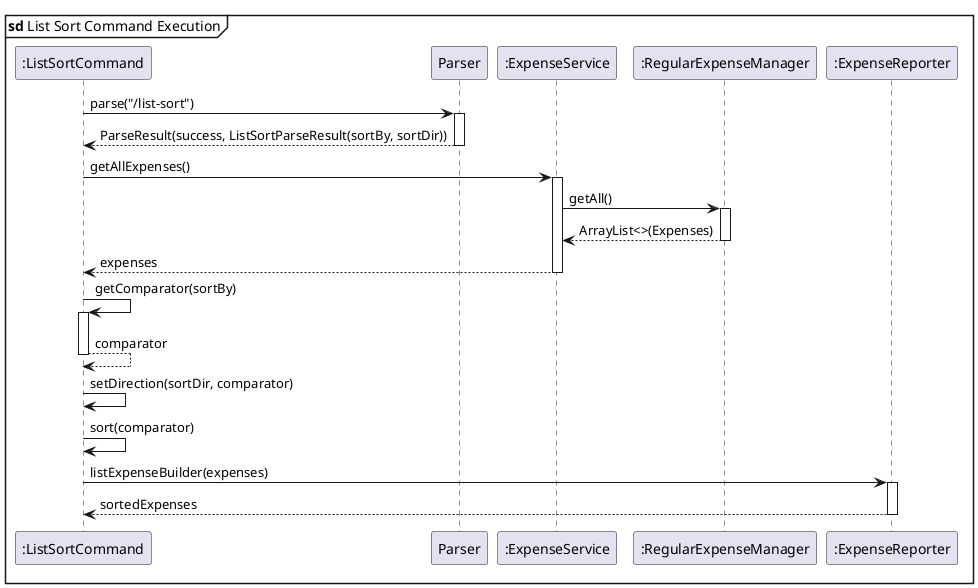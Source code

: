 @startuml sort
skinparam sequenceReferenceBackgroundColor #white

mainframe **sd** List Sort Command Execution

participant ":ListSortCommand" as SC

SC -> Parser : parse("/list-sort")
activate Parser

Parser --> SC : ParseResult(success, ListSortParseResult(sortBy, sortDir))
deactivate Parser



participant ":ExpenseService" as ES
participant ":RegularExpenseManager" as REM
SC -> ES: getAllExpenses()
activate ES

ES -> REM: getAll()
activate REM

REM --> ES: ArrayList<>(Expenses)
deactivate REM

ES --> SC: expenses
deactivate ES


SC -> SC: getComparator(sortBy)
activate SC
SC --> SC: comparator
deactivate SC


SC -> SC: setDirection(sortDir, comparator)



SC -> SC: sort(comparator)

participant ":ExpenseReporter" as ER

SC -> ER: listExpenseBuilder(expenses)
activate ER
ER --> SC: sortedExpenses
deactivate ER



@enduml
